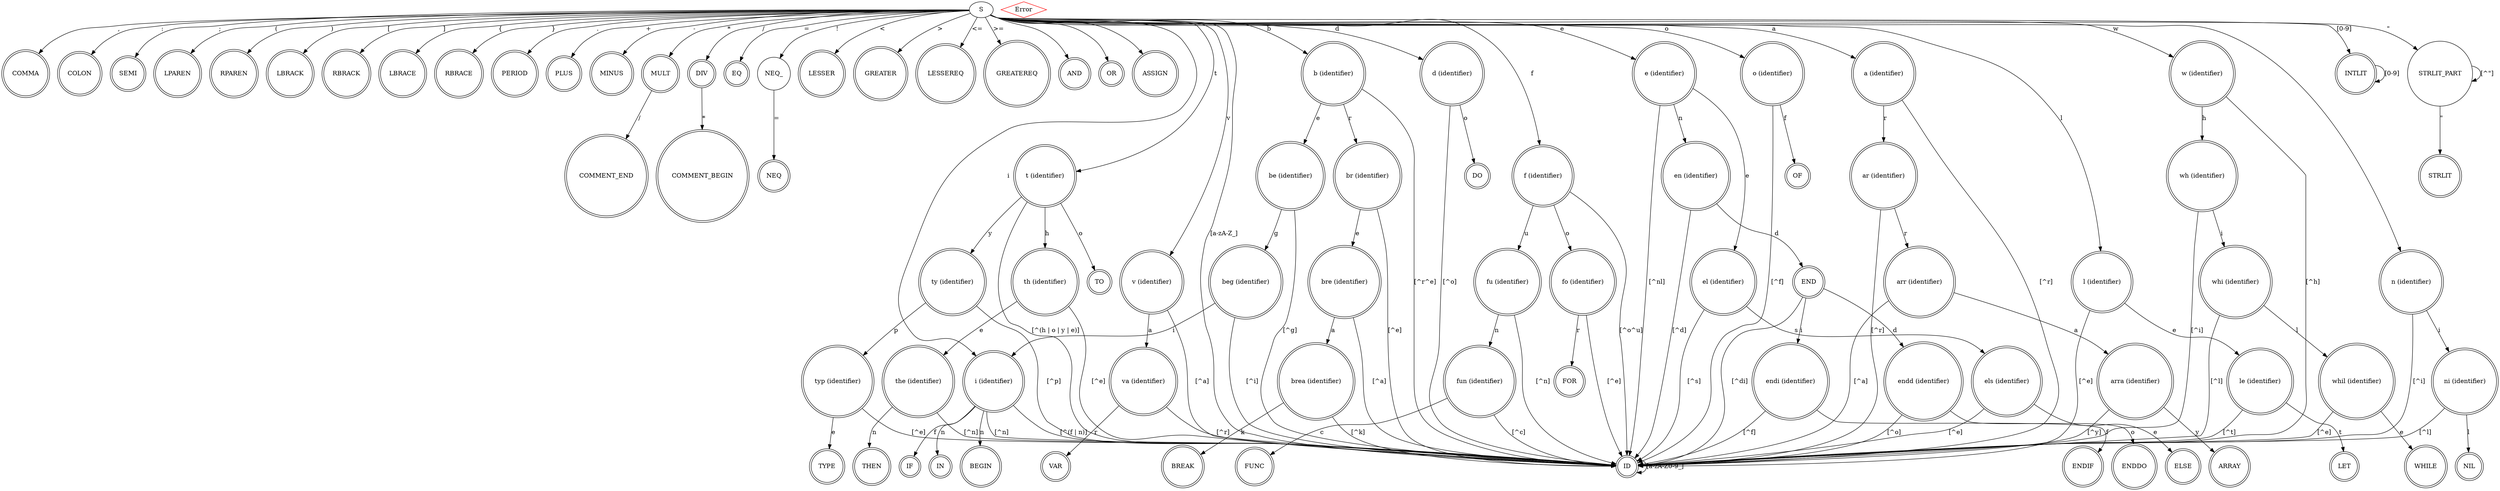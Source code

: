 digraph tiger {
	//	start state
	S;

	//	syntax error
	Error [color=red, shape=diamond];

	//	token types
	node [shape=doublecircle];
	S -> COMMA [label=","];
	S -> COLON [label=":"];
	S -> SEMI [label=";"];
	S -> LPAREN [label="("];
	S -> RPAREN [label=")"];
	S -> LBRACK [label="["];
	S -> RBRACK [label="]"];
	S -> LBRACE [label="{"];
	S -> RBRACE [label="}"];
	S -> PERIOD [label="."];
	S -> PLUS [label="+"];
	S -> MINUS [label="-"];
	S -> MULT [label="*"];
	S -> DIV [label="/"];
	S -> EQ [label="="];
	
	S -> NEQ_ [label="!"];
	NEQ_ [shape="circle"];
	NEQ_ -> NEQ [label="="];

	S -> LESSER [label="<"];
	S -> GREATER [label=">"];
	S -> LESSEREQ [label="<="];
	S -> GREATEREQ [label=">="];
	S -> AND [label=""];
	S -> OR [label=""];
	S -> ASSIGN [label=""];

	//	keywords
	ARRAY
	S -> a [label="a"];
	a [label="a (identifier)"];
	a -> ar [label="r"];
	a -> ID [label="[^r]"];
	ar [label="ar (identifier)"];
	ar -> arr [label="r"];
	ar -> ID [label="[^r]"];
	arr [label="arr (identifier)"];
	arr -> arra [label="a"];
	arr -> ID [label="[^a]"];
	arra [label="arra (identifier)"];
	arra -> ARRAY [label="y"];
	arra -> ID [label="[^y]"];

	//	TODO: tim
	BREAK
	S -> b [label="b"];
	b [label="b (identifier)"];
	b -> br [label="r"];
	b -> ID [label="[^r^e]"];
	br [label="br (identifier)"];
	br -> bre [label="e"];
	br -> ID [label="[^e]"];
	bre [label="bre (identifier)"];
	bre -> brea [label="a"];
	bre -> ID [label="[^a]"];
	brea [label="brea (identifier)"];
	brea -> BREAK [label="k"];
	brea -> ID [label="[^k]"];

	BEGIN
	b -> eBEGIN [label="e"];
	eBEGIN [label="be (identifier)"];
	eBEGIN -> g [label="g"];
	eBEGIN -> ID [label="[^g]"];
	g [label="beg (identifier)"];
	g -> i [label="i"];
	g -> ID [label="[^i]"];
	i [label="begi (identifier)"];
	i -> BEGIN[label="n"];
	i -> ID [label="[^n]"];

	DO
	S -> d [label="d"];
	d [label="d (identifier)"];	
	d -> ID [label="[^o]"];
	d -> DO [label="o"];
	FOR
	S -> f [label="f"];
	f [label="f (identifier)"];
	f -> fo [label="o"];
	f -> ID [label="[^o^u]"];
	fo [label="fo (identifier)"];
	fo -> FOR [label="r"];
	fo -> ID [label="[^e]"];
	FUNC
	f -> fu [label="u"];
	fu [label="fu (identifier)"];
	fu -> ID [label="[^n]"];
	fu -> fun [label="n"];
	fun -> FUNC [label="c"];
	fun -> ID [label="[^c]"];
	fun [label="fun (identifier)"];
	VAR
	S -> v [label="v"];
	v [label="v (identifier)"];
	v -> va [label="a"];
	v -> ID [label="[^a]"];
	va [label="va (identifier)"];
	va -> VAR [label="r"];
    va -> ID [label="[^r]"];

	//	TODO: matt
	IF;
	S -> i [label="i"];
	i [label="i (identifier)"];
	i -> ID [label="[^(f | n)]"];
	i -> IF [label="f"];


	IN;
	i -> IN [label="n"];

	LET;
	S -> l [label="l"];
	l [label="l (identifier)"];
	l -> ID [label="[^e]"];
	l -> le [label="e"];
	le [label="le (identifier)"];
	le -> ID [label="[^t]"];
	le -> LET [label ="t"];

	OF;
	S-> o [label="o"];
	o [label="o (identifier)"];
	o -> ID [label="[^f]"];
	o -> OF [label="f"];

	THEN;
	S -> t [label="t"];
	t [label="t (identifier)"];
	t -> ID [label="[^(h | o | y | e)]"];
	t -> th [label="h"];
	th [label="th (identifier)"];
	th -> ID [label="[^e]"];
	th -> the [label="e"];
	the [label="the (identifier)"];
	the -> ID [label="[^n]"];
	the -> THEN [label="n"];

	TO;
	t -> TO [label="o"];

	TYPE;
	t -> ty [label ="y"];
	ty [label="ty (identifier)"];
	ty -> ID [label="[^p]"];
	ty -> typ [label="p"];
	typ [label="typ (identifier)"];
	typ -> ID [label="[^e]"];
	typ -> TYPE [label="e"];


	ENDIF;
	S -> e [label="e"];
	e [label="e (identifier)"];
	e -> ID [label="[^nl]"];//
	e -> en [label="n"];
	en [label="en (identifier)"];
	en -> ID [label="[^d]"];
	en -> END [label="d"];
	END;//
	END -> ID [label="[^di]"];//
	END -> endi [label="i"];
	endi [label="endi (identifier)"];
	endi -> ID [label="[^f]"];
	endi -> ENDIF [label="f"];


	ENDDO;
	END -> endd [label="d"];
	endd -> ENDDO [label="o"];
	endd [label="endd (identifier)"];
	endd -> ID [label="[^o]"];


	ELSE;
	e -> el [label="e"];
	el [label="el (identifier)"];
	el -> els [label="s"];
	el -> ID [label="[^s]"];
	els [label="els (identifier)"];
	els -> ELSE [label="e"];
	els -> ID [label="[^e]"];


	END;


	WHILE;
	S -> w [label="w"];
	w -> wh [label="h"];
	w -> ID [label="[^h]"];
	w [label="w (identifier)"];
	wh -> whi [label="i"];
	wh -> ID [label="[^i]"];
	wh [label="wh (identifier)"];
	whi -> whil [label="l"];
	whi -> ID [label="[^l]"];
	whi [label="whi (identifier)"];
	whil -> WHILE [label="e"];
	whil -> ID [label="[^e]"];
	whil [label="whil (identifier)"];


	NIL;
	S -> n;
	n -> ni [label="i"];
	n -> ID [label="[^i]"];
	n [label="n (identifier)"];
	ni -> NIL [label="l"];
	ni -> ID [label="[^l]"];
	ni [label="ni (identifier)"];


	//	comments
	DIV -> COMMENT_BEGIN [label="*"];
	MULT -> COMMENT_END [label="/"];


	//	data
	ID;
	S -> ID [label="[a-zA-Z_]"];
	ID -> ID [label="[a-zA-Z0-9_]"];

	INTLIT;
	S -> INTLIT [label="[0-9]"];
	INTLIT -> INTLIT [label="[0-9]"];

	STRLIT;
	STRLIT_PART [shape=circle];	//	not an accept state
	S -> STRLIT_PART [label="\""];
	STRLIT_PART -> STRLIT_PART [label="[^\"]"];	//	FIXME: is regex ok?
	STRLIT_PART -> STRLIT [label="\""];
}